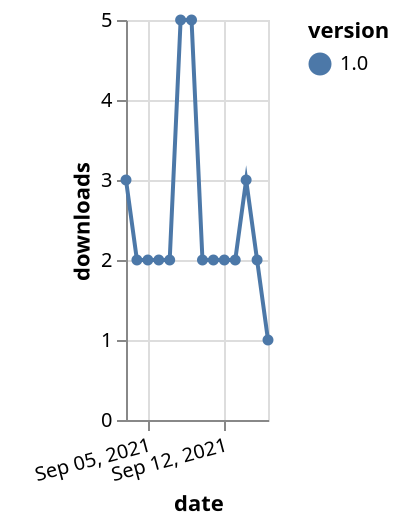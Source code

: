 {"$schema": "https://vega.github.io/schema/vega-lite/v5.json", "description": "A simple bar chart with embedded data.", "data": {"values": [{"date": "2021-09-03", "total": 2434, "delta": 3, "version": "1.0"}, {"date": "2021-09-04", "total": 2436, "delta": 2, "version": "1.0"}, {"date": "2021-09-05", "total": 2438, "delta": 2, "version": "1.0"}, {"date": "2021-09-06", "total": 2440, "delta": 2, "version": "1.0"}, {"date": "2021-09-07", "total": 2442, "delta": 2, "version": "1.0"}, {"date": "2021-09-08", "total": 2447, "delta": 5, "version": "1.0"}, {"date": "2021-09-09", "total": 2452, "delta": 5, "version": "1.0"}, {"date": "2021-09-10", "total": 2454, "delta": 2, "version": "1.0"}, {"date": "2021-09-11", "total": 2456, "delta": 2, "version": "1.0"}, {"date": "2021-09-12", "total": 2458, "delta": 2, "version": "1.0"}, {"date": "2021-09-13", "total": 2460, "delta": 2, "version": "1.0"}, {"date": "2021-09-14", "total": 2463, "delta": 3, "version": "1.0"}, {"date": "2021-09-15", "total": 2465, "delta": 2, "version": "1.0"}, {"date": "2021-09-16", "total": 2466, "delta": 1, "version": "1.0"}]}, "width": "container", "mark": {"type": "line", "point": {"filled": true}}, "encoding": {"x": {"field": "date", "type": "temporal", "timeUnit": "yearmonthdate", "title": "date", "axis": {"labelAngle": -15}}, "y": {"field": "delta", "type": "quantitative", "title": "downloads"}, "color": {"field": "version", "type": "nominal"}, "tooltip": {"field": "delta"}}}
